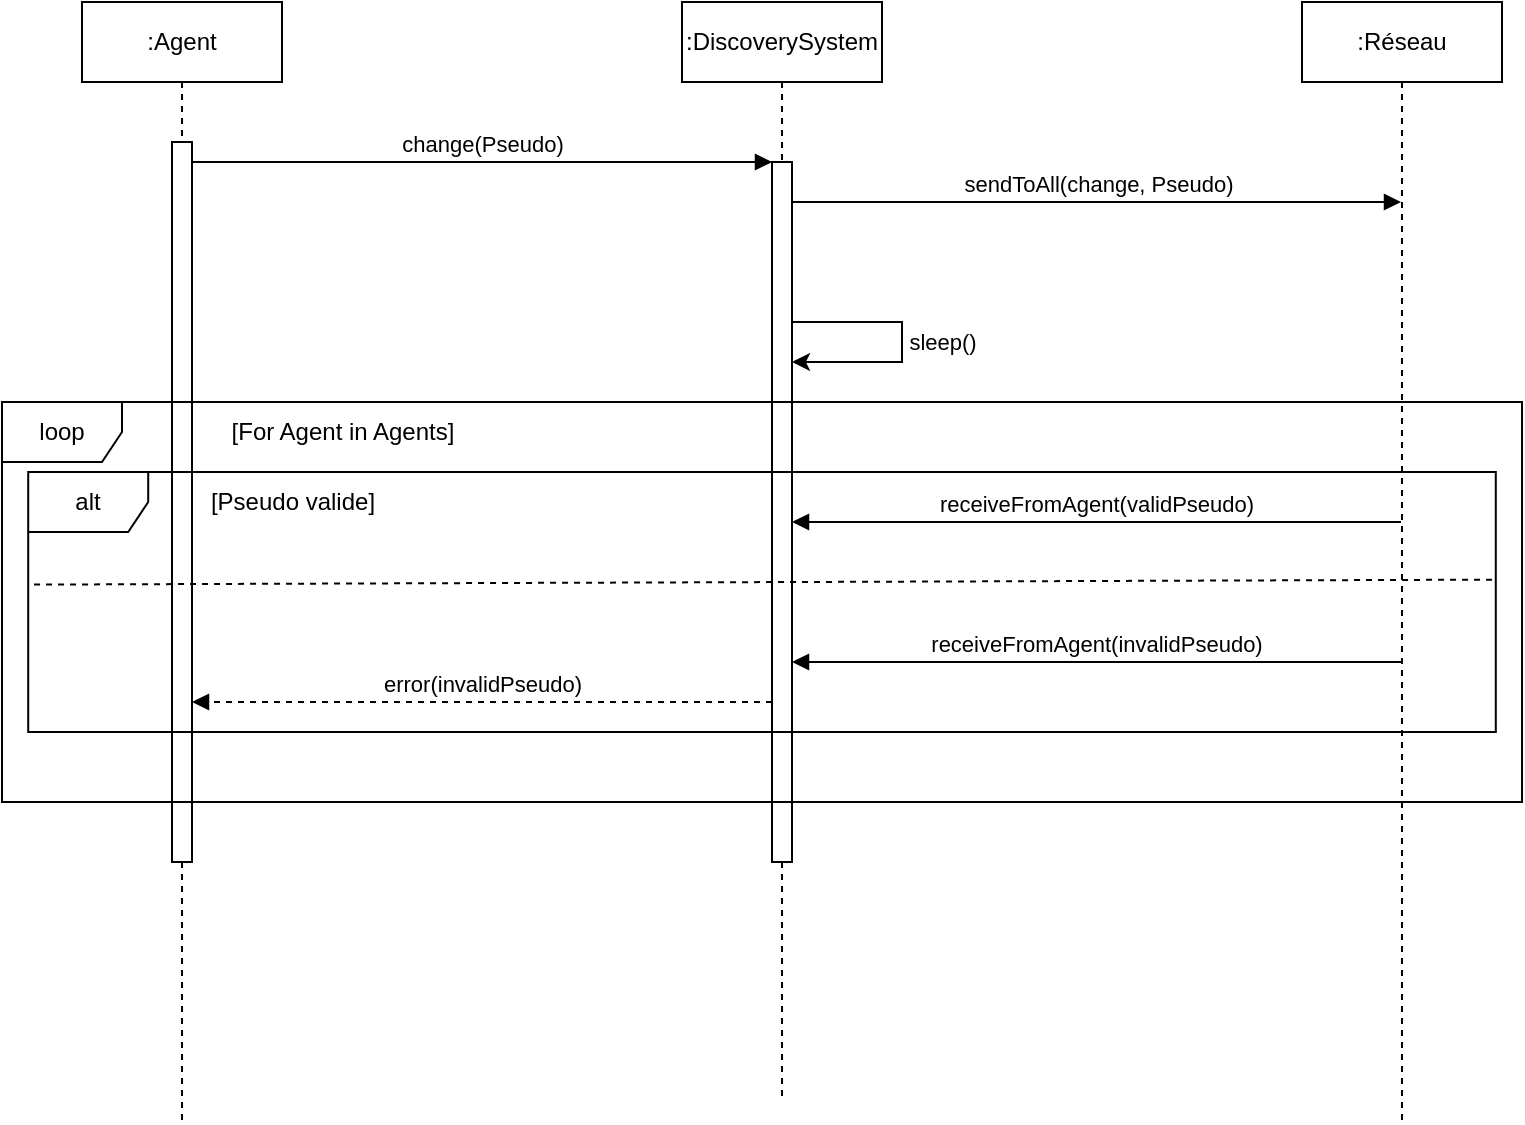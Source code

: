 <mxfile version="22.0.8" type="github">
  <diagram name="Page-1" id="2YBvvXClWsGukQMizWep">
    <mxGraphModel dx="1434" dy="737" grid="1" gridSize="10" guides="1" tooltips="1" connect="1" arrows="1" fold="1" page="1" pageScale="1" pageWidth="850" pageHeight="1100" math="0" shadow="0">
      <root>
        <mxCell id="0" />
        <mxCell id="1" parent="0" />
        <mxCell id="cc4XYzGoG_5n-Fmv61_O-27" value="" style="html=1;points=[];perimeter=orthogonalPerimeter;outlineConnect=0;targetShapes=umlLifeline;portConstraint=eastwest;newEdgeStyle={&quot;edgeStyle&quot;:&quot;elbowEdgeStyle&quot;,&quot;elbow&quot;:&quot;vertical&quot;,&quot;curved&quot;:0,&quot;rounded&quot;:0};" parent="1" vertex="1">
          <mxGeometry x="385" y="180" width="10" height="60" as="geometry" />
        </mxCell>
        <mxCell id="aM9ryv3xv72pqoxQDRHE-1" value=":Agent" style="shape=umlLifeline;perimeter=lifelinePerimeter;whiteSpace=wrap;html=1;container=0;dropTarget=0;collapsible=0;recursiveResize=0;outlineConnect=0;portConstraint=eastwest;newEdgeStyle={&quot;edgeStyle&quot;:&quot;elbowEdgeStyle&quot;,&quot;elbow&quot;:&quot;vertical&quot;,&quot;curved&quot;:0,&quot;rounded&quot;:0};" parent="1" vertex="1">
          <mxGeometry x="40" y="40" width="100" height="560" as="geometry" />
        </mxCell>
        <mxCell id="aM9ryv3xv72pqoxQDRHE-2" value="" style="html=1;points=[];perimeter=orthogonalPerimeter;outlineConnect=0;targetShapes=umlLifeline;portConstraint=eastwest;newEdgeStyle={&quot;edgeStyle&quot;:&quot;elbowEdgeStyle&quot;,&quot;elbow&quot;:&quot;vertical&quot;,&quot;curved&quot;:0,&quot;rounded&quot;:0};" parent="aM9ryv3xv72pqoxQDRHE-1" vertex="1">
          <mxGeometry x="45" y="70" width="10" height="360" as="geometry" />
        </mxCell>
        <mxCell id="aM9ryv3xv72pqoxQDRHE-5" value=":DiscoverySystem" style="shape=umlLifeline;perimeter=lifelinePerimeter;whiteSpace=wrap;html=1;container=0;dropTarget=0;collapsible=0;recursiveResize=0;outlineConnect=0;portConstraint=eastwest;newEdgeStyle={&quot;edgeStyle&quot;:&quot;elbowEdgeStyle&quot;,&quot;elbow&quot;:&quot;vertical&quot;,&quot;curved&quot;:0,&quot;rounded&quot;:0};" parent="1" vertex="1">
          <mxGeometry x="340" y="40" width="100" height="550" as="geometry" />
        </mxCell>
        <mxCell id="aM9ryv3xv72pqoxQDRHE-6" value="" style="html=1;points=[];perimeter=orthogonalPerimeter;outlineConnect=0;targetShapes=umlLifeline;portConstraint=eastwest;newEdgeStyle={&quot;edgeStyle&quot;:&quot;elbowEdgeStyle&quot;,&quot;elbow&quot;:&quot;vertical&quot;,&quot;curved&quot;:0,&quot;rounded&quot;:0};" parent="aM9ryv3xv72pqoxQDRHE-5" vertex="1">
          <mxGeometry x="45" y="80" width="10" height="350" as="geometry" />
        </mxCell>
        <mxCell id="aM9ryv3xv72pqoxQDRHE-7" value="change(Pseudo)" style="html=1;verticalAlign=bottom;endArrow=block;edgeStyle=elbowEdgeStyle;elbow=vertical;curved=0;rounded=0;" parent="1" source="aM9ryv3xv72pqoxQDRHE-2" target="aM9ryv3xv72pqoxQDRHE-6" edge="1">
          <mxGeometry relative="1" as="geometry">
            <mxPoint x="195" y="130" as="sourcePoint" />
            <Array as="points">
              <mxPoint x="180" y="120" />
            </Array>
          </mxGeometry>
        </mxCell>
        <mxCell id="cc4XYzGoG_5n-Fmv61_O-1" value=":Réseau" style="shape=umlLifeline;perimeter=lifelinePerimeter;whiteSpace=wrap;html=1;container=0;dropTarget=0;collapsible=0;recursiveResize=0;outlineConnect=0;portConstraint=eastwest;newEdgeStyle={&quot;edgeStyle&quot;:&quot;elbowEdgeStyle&quot;,&quot;elbow&quot;:&quot;vertical&quot;,&quot;curved&quot;:0,&quot;rounded&quot;:0};" parent="1" vertex="1">
          <mxGeometry x="650" y="40" width="100" height="560" as="geometry" />
        </mxCell>
        <mxCell id="cc4XYzGoG_5n-Fmv61_O-3" value="sendToAll(change, Pseudo)" style="html=1;verticalAlign=bottom;endArrow=block;edgeStyle=elbowEdgeStyle;elbow=vertical;curved=0;rounded=0;" parent="1" edge="1">
          <mxGeometry relative="1" as="geometry">
            <mxPoint x="395" y="140" as="sourcePoint" />
            <Array as="points">
              <mxPoint x="485" y="140" />
            </Array>
            <mxPoint x="699.5" y="140" as="targetPoint" />
          </mxGeometry>
        </mxCell>
        <mxCell id="cc4XYzGoG_5n-Fmv61_O-26" value="" style="endArrow=classic;html=1;rounded=0;elbow=vertical;" parent="1" source="cc4XYzGoG_5n-Fmv61_O-27" target="cc4XYzGoG_5n-Fmv61_O-27" edge="1">
          <mxGeometry width="50" height="50" relative="1" as="geometry">
            <mxPoint x="389.837" y="210" as="sourcePoint" />
            <mxPoint x="510.17" y="210" as="targetPoint" />
            <Array as="points">
              <mxPoint x="450" y="210" />
            </Array>
          </mxGeometry>
        </mxCell>
        <mxCell id="cc4XYzGoG_5n-Fmv61_O-30" value="sleep()" style="edgeLabel;html=1;align=center;verticalAlign=middle;resizable=0;points=[];" parent="cc4XYzGoG_5n-Fmv61_O-26" vertex="1" connectable="0">
          <mxGeometry x="0.2" relative="1" as="geometry">
            <mxPoint x="23" y="-10" as="offset" />
          </mxGeometry>
        </mxCell>
        <mxCell id="cc4XYzGoG_5n-Fmv61_O-31" value="" style="group" parent="1" vertex="1" connectable="0">
          <mxGeometry y="240" width="760" height="210" as="geometry" />
        </mxCell>
        <mxCell id="cc4XYzGoG_5n-Fmv61_O-7" value="loop" style="shape=umlFrame;whiteSpace=wrap;html=1;pointerEvents=0;movable=1;resizable=1;rotatable=1;deletable=1;editable=1;locked=0;connectable=1;" parent="cc4XYzGoG_5n-Fmv61_O-31" vertex="1">
          <mxGeometry width="760.0" height="200" as="geometry" />
        </mxCell>
        <mxCell id="cc4XYzGoG_5n-Fmv61_O-8" value="[For Agent in Agents]" style="text;html=1;align=center;verticalAlign=middle;resizable=1;points=[];autosize=1;strokeColor=none;fillColor=none;movable=1;rotatable=1;deletable=1;editable=1;locked=0;connectable=1;" parent="cc4XYzGoG_5n-Fmv61_O-31" vertex="1">
          <mxGeometry x="78.621" width="183.448" height="30" as="geometry" />
        </mxCell>
        <mxCell id="cc4XYzGoG_5n-Fmv61_O-16" value="" style="group" parent="cc4XYzGoG_5n-Fmv61_O-31" vertex="1" connectable="0">
          <mxGeometry width="760.0" height="210" as="geometry" />
        </mxCell>
        <mxCell id="cc4XYzGoG_5n-Fmv61_O-19" value="" style="line;strokeWidth=1;fillColor=none;align=left;verticalAlign=middle;spacingTop=-1;spacingLeft=3;spacingRight=3;rotatable=0;labelPosition=right;points=[];portConstraint=eastwest;strokeColor=inherit;" parent="cc4XYzGoG_5n-Fmv61_O-16" vertex="1">
          <mxGeometry x="117.931" y="96" width="131.034" height="8" as="geometry" />
        </mxCell>
        <mxCell id="cc4XYzGoG_5n-Fmv61_O-9" value="alt" style="shape=umlFrame;whiteSpace=wrap;html=1;pointerEvents=0;" parent="cc4XYzGoG_5n-Fmv61_O-16" vertex="1">
          <mxGeometry x="13.103" y="35" width="733.793" height="130" as="geometry" />
        </mxCell>
        <mxCell id="cc4XYzGoG_5n-Fmv61_O-22" value="" style="endArrow=none;html=1;rounded=0;exitX=0.004;exitY=0.433;exitDx=0;exitDy=0;exitPerimeter=0;entryX=0.998;entryY=0.414;entryDx=0;entryDy=0;entryPerimeter=0;dashed=1;strokeWidth=1;" parent="cc4XYzGoG_5n-Fmv61_O-16" source="cc4XYzGoG_5n-Fmv61_O-9" target="cc4XYzGoG_5n-Fmv61_O-9" edge="1">
          <mxGeometry width="50" height="50" relative="1" as="geometry">
            <mxPoint x="196.552" y="285" as="sourcePoint" />
            <mxPoint x="262.069" y="235" as="targetPoint" />
          </mxGeometry>
        </mxCell>
        <mxCell id="cc4XYzGoG_5n-Fmv61_O-33" value="[Pseudo valide]" style="text;html=1;align=center;verticalAlign=middle;resizable=0;points=[];autosize=1;strokeColor=none;fillColor=none;" parent="cc4XYzGoG_5n-Fmv61_O-16" vertex="1">
          <mxGeometry x="89.999" y="35" width="110" height="30" as="geometry" />
        </mxCell>
        <mxCell id="cc4XYzGoG_5n-Fmv61_O-34" value="receiveFromAgent(invalidPseudo)" style="html=1;verticalAlign=bottom;endArrow=block;edgeStyle=elbowEdgeStyle;elbow=vertical;curved=0;rounded=0;" parent="1" source="cc4XYzGoG_5n-Fmv61_O-1" target="aM9ryv3xv72pqoxQDRHE-6" edge="1">
          <mxGeometry relative="1" as="geometry">
            <mxPoint x="704.5" y="370.0" as="sourcePoint" />
            <Array as="points">
              <mxPoint x="605.33" y="370" />
            </Array>
            <mxPoint x="400" y="370.0" as="targetPoint" />
          </mxGeometry>
        </mxCell>
        <mxCell id="cc4XYzGoG_5n-Fmv61_O-24" value="receiveFromAgent(validPseudo)" style="html=1;verticalAlign=bottom;endArrow=block;edgeStyle=elbowEdgeStyle;elbow=vertical;curved=0;rounded=0;" parent="1" source="cc4XYzGoG_5n-Fmv61_O-1" target="aM9ryv3xv72pqoxQDRHE-6" edge="1">
          <mxGeometry relative="1" as="geometry">
            <mxPoint x="684.897" y="300.0" as="sourcePoint" />
            <Array as="points">
              <mxPoint x="561.789" y="300" />
            </Array>
            <mxPoint x="306.897" y="300.0" as="targetPoint" />
          </mxGeometry>
        </mxCell>
        <mxCell id="cc4XYzGoG_5n-Fmv61_O-40" value="error(invalidPseudo)" style="html=1;verticalAlign=bottom;endArrow=block;edgeStyle=elbowEdgeStyle;elbow=vertical;curved=0;rounded=0;dashed=1;" parent="1" source="aM9ryv3xv72pqoxQDRHE-6" target="aM9ryv3xv72pqoxQDRHE-2" edge="1">
          <mxGeometry relative="1" as="geometry">
            <mxPoint x="390" y="390" as="sourcePoint" />
            <Array as="points">
              <mxPoint x="240" y="390" />
            </Array>
            <mxPoint x="90" y="390" as="targetPoint" />
          </mxGeometry>
        </mxCell>
      </root>
    </mxGraphModel>
  </diagram>
</mxfile>
